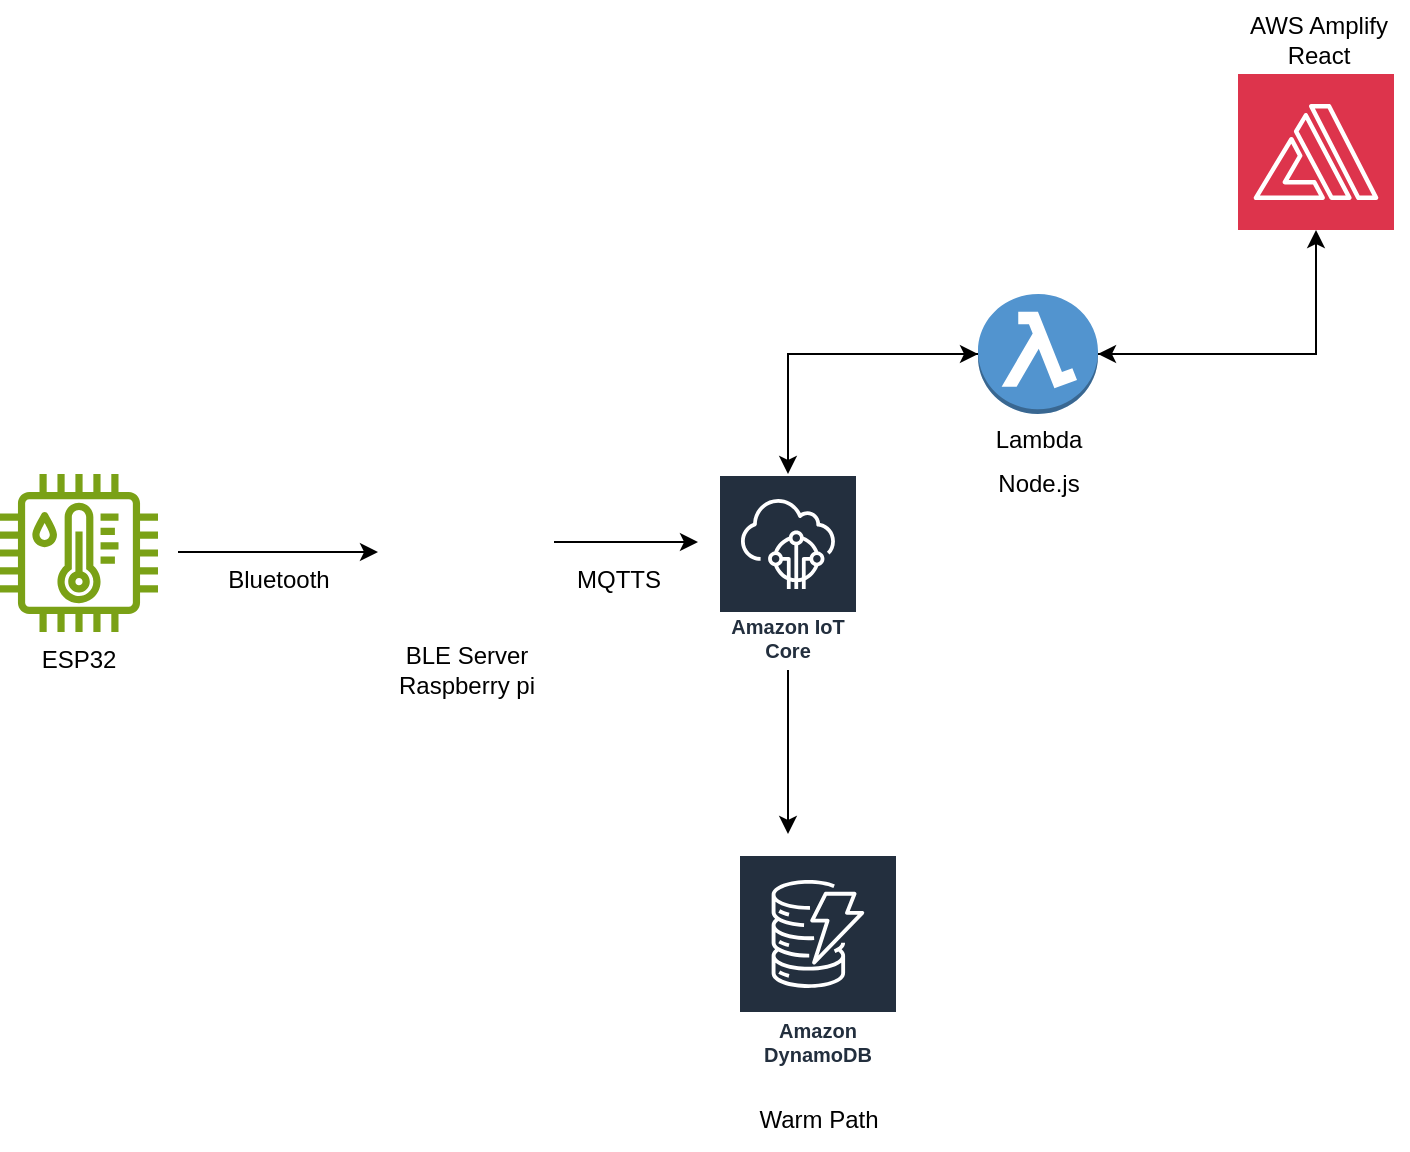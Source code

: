 <mxfile version="24.7.17">
  <diagram name="Page-1" id="uZcZkSS4xPpbXkhNNTig">
    <mxGraphModel dx="857" dy="650" grid="1" gridSize="10" guides="1" tooltips="1" connect="1" arrows="1" fold="1" page="1" pageScale="1" pageWidth="827" pageHeight="1169" math="0" shadow="0">
      <root>
        <mxCell id="0" />
        <mxCell id="1" parent="0" />
        <mxCell id="tSSiqAJm4a54m3hdKAHi-13" style="edgeStyle=orthogonalEdgeStyle;rounded=0;orthogonalLoop=1;jettySize=auto;html=1;" parent="1" source="tSSiqAJm4a54m3hdKAHi-2" edge="1">
          <mxGeometry relative="1" as="geometry">
            <mxPoint x="440" y="284" as="targetPoint" />
          </mxGeometry>
        </mxCell>
        <mxCell id="tSSiqAJm4a54m3hdKAHi-2" value="" style="shape=image;html=1;verticalAlign=top;verticalLabelPosition=bottom;labelBackgroundColor=#ffffff;imageAspect=0;aspect=fixed;image=https://cdn1.iconfinder.com/data/icons/fruit-136/64/Fruit_iconfree_Filled_Outline_raspberry-healthy-organic-food-fruit_icon-128.png" parent="1" vertex="1">
          <mxGeometry x="280" y="240" width="88" height="88" as="geometry" />
        </mxCell>
        <mxCell id="tSSiqAJm4a54m3hdKAHi-9" style="edgeStyle=orthogonalEdgeStyle;rounded=0;orthogonalLoop=1;jettySize=auto;html=1;" parent="1" edge="1">
          <mxGeometry relative="1" as="geometry">
            <mxPoint x="280" y="289" as="targetPoint" />
            <mxPoint x="180" y="289" as="sourcePoint" />
            <Array as="points">
              <mxPoint x="230" y="289.5" />
              <mxPoint x="230" y="289.5" />
            </Array>
          </mxGeometry>
        </mxCell>
        <mxCell id="tSSiqAJm4a54m3hdKAHi-5" value="" style="sketch=0;outlineConnect=0;fontColor=#232F3E;gradientColor=none;fillColor=#7AA116;strokeColor=none;dashed=0;verticalLabelPosition=bottom;verticalAlign=top;align=center;html=1;fontSize=12;fontStyle=0;aspect=fixed;pointerEvents=1;shape=mxgraph.aws4.iot_thing_temperature_humidity_sensor;" parent="1" vertex="1">
          <mxGeometry x="91" y="250" width="79" height="79" as="geometry" />
        </mxCell>
        <mxCell id="tSSiqAJm4a54m3hdKAHi-6" value="ESP32" style="text;html=1;align=center;verticalAlign=middle;resizable=0;points=[];autosize=1;strokeColor=none;fillColor=none;" parent="1" vertex="1">
          <mxGeometry x="100" y="328" width="60" height="30" as="geometry" />
        </mxCell>
        <mxCell id="tSSiqAJm4a54m3hdKAHi-7" value="BLE Server&lt;div&gt;Raspberry pi&lt;/div&gt;" style="text;html=1;align=center;verticalAlign=middle;resizable=0;points=[];autosize=1;strokeColor=none;fillColor=none;" parent="1" vertex="1">
          <mxGeometry x="279" y="328" width="90" height="40" as="geometry" />
        </mxCell>
        <mxCell id="tSSiqAJm4a54m3hdKAHi-10" value="Bluetooth" style="text;html=1;align=center;verticalAlign=middle;resizable=0;points=[];autosize=1;strokeColor=none;fillColor=none;" parent="1" vertex="1">
          <mxGeometry x="195" y="288" width="70" height="30" as="geometry" />
        </mxCell>
        <mxCell id="tSSiqAJm4a54m3hdKAHi-18" style="edgeStyle=orthogonalEdgeStyle;rounded=0;orthogonalLoop=1;jettySize=auto;html=1;" parent="1" source="tSSiqAJm4a54m3hdKAHi-12" edge="1">
          <mxGeometry relative="1" as="geometry">
            <mxPoint x="485" y="430" as="targetPoint" />
          </mxGeometry>
        </mxCell>
        <mxCell id="tSSiqAJm4a54m3hdKAHi-12" value="Amazon IoT Core" style="sketch=0;outlineConnect=0;fontColor=#232F3E;gradientColor=none;strokeColor=#ffffff;fillColor=#232F3E;dashed=0;verticalLabelPosition=middle;verticalAlign=bottom;align=center;html=1;whiteSpace=wrap;fontSize=10;fontStyle=1;spacing=3;shape=mxgraph.aws4.productIcon;prIcon=mxgraph.aws4.iot_core;" parent="1" vertex="1">
          <mxGeometry x="450" y="250" width="70" height="98" as="geometry" />
        </mxCell>
        <mxCell id="tSSiqAJm4a54m3hdKAHi-14" value="MQTTS" style="text;html=1;align=center;verticalAlign=middle;resizable=0;points=[];autosize=1;strokeColor=none;fillColor=none;" parent="1" vertex="1">
          <mxGeometry x="365" y="288" width="70" height="30" as="geometry" />
        </mxCell>
        <mxCell id="tSSiqAJm4a54m3hdKAHi-15" value="Amazon DynamoDB" style="sketch=0;outlineConnect=0;fontColor=#232F3E;gradientColor=none;strokeColor=#ffffff;fillColor=#232F3E;dashed=0;verticalLabelPosition=middle;verticalAlign=bottom;align=center;html=1;whiteSpace=wrap;fontSize=10;fontStyle=1;spacing=3;shape=mxgraph.aws4.productIcon;prIcon=mxgraph.aws4.dynamodb;" parent="1" vertex="1">
          <mxGeometry x="460" y="440" width="80" height="110" as="geometry" />
        </mxCell>
        <mxCell id="QUkb3r8d57U6mnRRryhz-6" style="rounded=0;orthogonalLoop=1;jettySize=auto;html=1;exitX=0;exitY=0.5;exitDx=0;exitDy=0;exitPerimeter=0;edgeStyle=orthogonalEdgeStyle;" edge="1" parent="1" source="tSSiqAJm4a54m3hdKAHi-16" target="tSSiqAJm4a54m3hdKAHi-12">
          <mxGeometry relative="1" as="geometry">
            <mxPoint x="580" y="190" as="targetPoint" />
          </mxGeometry>
        </mxCell>
        <mxCell id="tSSiqAJm4a54m3hdKAHi-16" value="" style="outlineConnect=0;dashed=0;verticalLabelPosition=bottom;verticalAlign=top;align=center;html=1;shape=mxgraph.aws3.lambda_function;fillColor=#5294CF;gradientColor=none;" parent="1" vertex="1">
          <mxGeometry x="580" y="160" width="60" height="60" as="geometry" />
        </mxCell>
        <mxCell id="tSSiqAJm4a54m3hdKAHi-20" style="edgeStyle=orthogonalEdgeStyle;rounded=0;orthogonalLoop=1;jettySize=auto;html=1;" parent="1" source="tSSiqAJm4a54m3hdKAHi-16" target="QUkb3r8d57U6mnRRryhz-12" edge="1">
          <mxGeometry relative="1" as="geometry">
            <mxPoint x="698.98" y="85.978" as="targetPoint" />
          </mxGeometry>
        </mxCell>
        <mxCell id="gvnCuZZNIEv_WuvsDQQA-2" value="Warm Path" style="text;html=1;align=center;verticalAlign=middle;resizable=0;points=[];autosize=1;strokeColor=none;fillColor=none;" parent="1" vertex="1">
          <mxGeometry x="460" y="558" width="80" height="30" as="geometry" />
        </mxCell>
        <mxCell id="gvnCuZZNIEv_WuvsDQQA-3" value="Lambda" style="text;html=1;align=center;verticalAlign=middle;resizable=0;points=[];autosize=1;strokeColor=none;fillColor=none;" parent="1" vertex="1">
          <mxGeometry x="575" y="218" width="70" height="30" as="geometry" />
        </mxCell>
        <mxCell id="QUkb3r8d57U6mnRRryhz-1" value="Node.js" style="text;html=1;align=center;verticalAlign=middle;resizable=0;points=[];autosize=1;strokeColor=none;fillColor=none;" vertex="1" parent="1">
          <mxGeometry x="580" y="240" width="60" height="30" as="geometry" />
        </mxCell>
        <mxCell id="QUkb3r8d57U6mnRRryhz-10" value="" style="endArrow=classic;html=1;rounded=0;entryX=0;entryY=0.5;entryDx=0;entryDy=0;entryPerimeter=0;" edge="1" parent="1" target="tSSiqAJm4a54m3hdKAHi-16">
          <mxGeometry width="50" height="50" relative="1" as="geometry">
            <mxPoint x="510" y="190" as="sourcePoint" />
            <mxPoint x="560" y="140" as="targetPoint" />
          </mxGeometry>
        </mxCell>
        <mxCell id="QUkb3r8d57U6mnRRryhz-11" value="" style="endArrow=classic;html=1;rounded=0;entryX=1;entryY=0.5;entryDx=0;entryDy=0;entryPerimeter=0;" edge="1" parent="1" target="tSSiqAJm4a54m3hdKAHi-16">
          <mxGeometry width="50" height="50" relative="1" as="geometry">
            <mxPoint x="670" y="190" as="sourcePoint" />
            <mxPoint x="650" y="180" as="targetPoint" />
          </mxGeometry>
        </mxCell>
        <mxCell id="QUkb3r8d57U6mnRRryhz-12" value="" style="sketch=0;points=[[0,0,0],[0.25,0,0],[0.5,0,0],[0.75,0,0],[1,0,0],[0,1,0],[0.25,1,0],[0.5,1,0],[0.75,1,0],[1,1,0],[0,0.25,0],[0,0.5,0],[0,0.75,0],[1,0.25,0],[1,0.5,0],[1,0.75,0]];outlineConnect=0;fontColor=#232F3E;fillColor=#DD344C;strokeColor=#ffffff;dashed=0;verticalLabelPosition=bottom;verticalAlign=top;align=center;html=1;fontSize=12;fontStyle=0;aspect=fixed;shape=mxgraph.aws4.resourceIcon;resIcon=mxgraph.aws4.amplify;" vertex="1" parent="1">
          <mxGeometry x="710" y="50" width="78" height="78" as="geometry" />
        </mxCell>
        <mxCell id="QUkb3r8d57U6mnRRryhz-13" value="AWS Amplify&lt;div&gt;React&lt;/div&gt;" style="text;html=1;align=center;verticalAlign=middle;resizable=0;points=[];autosize=1;strokeColor=none;fillColor=none;" vertex="1" parent="1">
          <mxGeometry x="705" y="13" width="90" height="40" as="geometry" />
        </mxCell>
      </root>
    </mxGraphModel>
  </diagram>
</mxfile>
